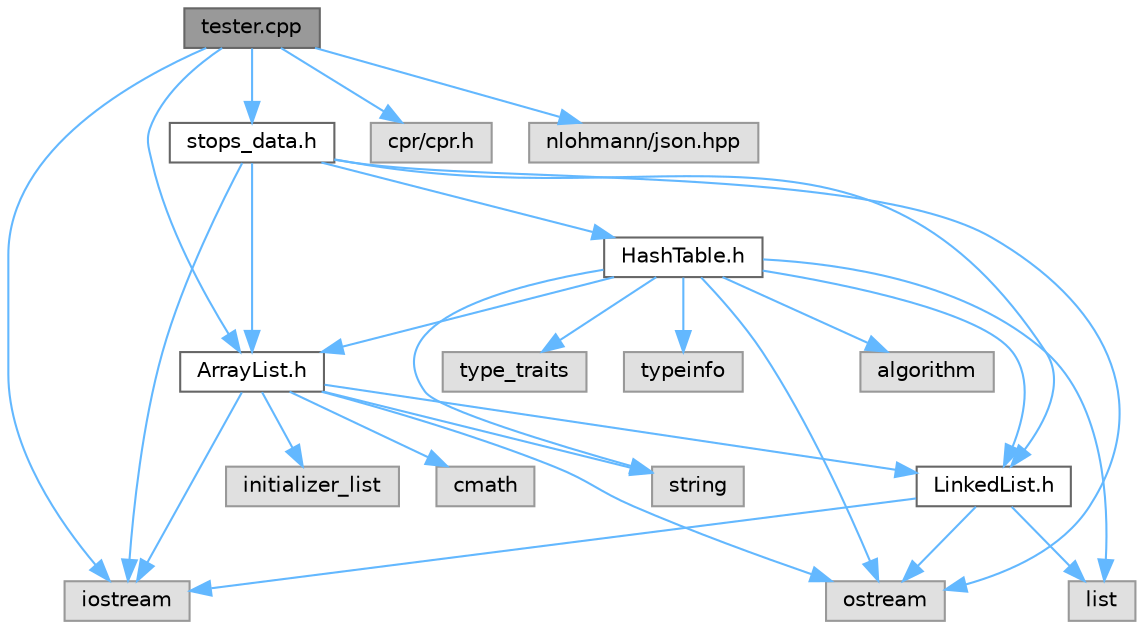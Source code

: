 digraph "tester.cpp"
{
 // LATEX_PDF_SIZE
  bgcolor="transparent";
  edge [fontname=Helvetica,fontsize=10,labelfontname=Helvetica,labelfontsize=10];
  node [fontname=Helvetica,fontsize=10,shape=box,height=0.2,width=0.4];
  Node1 [id="Node000001",label="tester.cpp",height=0.2,width=0.4,color="gray40", fillcolor="grey60", style="filled", fontcolor="black",tooltip=" "];
  Node1 -> Node2 [id="edge55_Node000001_Node000002",color="steelblue1",style="solid",tooltip=" "];
  Node2 [id="Node000002",label="iostream",height=0.2,width=0.4,color="grey60", fillcolor="#E0E0E0", style="filled",tooltip=" "];
  Node1 -> Node3 [id="edge56_Node000001_Node000003",color="steelblue1",style="solid",tooltip=" "];
  Node3 [id="Node000003",label="ArrayList.h",height=0.2,width=0.4,color="grey40", fillcolor="white", style="filled",URL="$_array_list_8h.html",tooltip=" "];
  Node3 -> Node4 [id="edge57_Node000003_Node000004",color="steelblue1",style="solid",tooltip=" "];
  Node4 [id="Node000004",label="initializer_list",height=0.2,width=0.4,color="grey60", fillcolor="#E0E0E0", style="filled",tooltip=" "];
  Node3 -> Node5 [id="edge58_Node000003_Node000005",color="steelblue1",style="solid",tooltip=" "];
  Node5 [id="Node000005",label="LinkedList.h",height=0.2,width=0.4,color="grey40", fillcolor="white", style="filled",URL="$_linked_list_8h.html",tooltip=" "];
  Node5 -> Node6 [id="edge59_Node000005_Node000006",color="steelblue1",style="solid",tooltip=" "];
  Node6 [id="Node000006",label="list",height=0.2,width=0.4,color="grey60", fillcolor="#E0E0E0", style="filled",tooltip=" "];
  Node5 -> Node7 [id="edge60_Node000005_Node000007",color="steelblue1",style="solid",tooltip=" "];
  Node7 [id="Node000007",label="ostream",height=0.2,width=0.4,color="grey60", fillcolor="#E0E0E0", style="filled",tooltip=" "];
  Node5 -> Node2 [id="edge61_Node000005_Node000002",color="steelblue1",style="solid",tooltip=" "];
  Node3 -> Node2 [id="edge62_Node000003_Node000002",color="steelblue1",style="solid",tooltip=" "];
  Node3 -> Node7 [id="edge63_Node000003_Node000007",color="steelblue1",style="solid",tooltip=" "];
  Node3 -> Node8 [id="edge64_Node000003_Node000008",color="steelblue1",style="solid",tooltip=" "];
  Node8 [id="Node000008",label="cmath",height=0.2,width=0.4,color="grey60", fillcolor="#E0E0E0", style="filled",tooltip=" "];
  Node3 -> Node9 [id="edge65_Node000003_Node000009",color="steelblue1",style="solid",tooltip=" "];
  Node9 [id="Node000009",label="string",height=0.2,width=0.4,color="grey60", fillcolor="#E0E0E0", style="filled",tooltip=" "];
  Node1 -> Node10 [id="edge66_Node000001_Node000010",color="steelblue1",style="solid",tooltip=" "];
  Node10 [id="Node000010",label="stops_data.h",height=0.2,width=0.4,color="grey40", fillcolor="white", style="filled",URL="$stops__data_8h.html",tooltip=" "];
  Node10 -> Node2 [id="edge67_Node000010_Node000002",color="steelblue1",style="solid",tooltip=" "];
  Node10 -> Node3 [id="edge68_Node000010_Node000003",color="steelblue1",style="solid",tooltip=" "];
  Node10 -> Node11 [id="edge69_Node000010_Node000011",color="steelblue1",style="solid",tooltip=" "];
  Node11 [id="Node000011",label="HashTable.h",height=0.2,width=0.4,color="grey40", fillcolor="white", style="filled",URL="$_hash_table_8h.html",tooltip=" "];
  Node11 -> Node3 [id="edge70_Node000011_Node000003",color="steelblue1",style="solid",tooltip=" "];
  Node11 -> Node5 [id="edge71_Node000011_Node000005",color="steelblue1",style="solid",tooltip=" "];
  Node11 -> Node9 [id="edge72_Node000011_Node000009",color="steelblue1",style="solid",tooltip=" "];
  Node11 -> Node6 [id="edge73_Node000011_Node000006",color="steelblue1",style="solid",tooltip=" "];
  Node11 -> Node7 [id="edge74_Node000011_Node000007",color="steelblue1",style="solid",tooltip=" "];
  Node11 -> Node12 [id="edge75_Node000011_Node000012",color="steelblue1",style="solid",tooltip=" "];
  Node12 [id="Node000012",label="typeinfo",height=0.2,width=0.4,color="grey60", fillcolor="#E0E0E0", style="filled",tooltip=" "];
  Node11 -> Node13 [id="edge76_Node000011_Node000013",color="steelblue1",style="solid",tooltip=" "];
  Node13 [id="Node000013",label="algorithm",height=0.2,width=0.4,color="grey60", fillcolor="#E0E0E0", style="filled",tooltip=" "];
  Node11 -> Node14 [id="edge77_Node000011_Node000014",color="steelblue1",style="solid",tooltip=" "];
  Node14 [id="Node000014",label="type_traits",height=0.2,width=0.4,color="grey60", fillcolor="#E0E0E0", style="filled",tooltip=" "];
  Node10 -> Node5 [id="edge78_Node000010_Node000005",color="steelblue1",style="solid",tooltip=" "];
  Node10 -> Node7 [id="edge79_Node000010_Node000007",color="steelblue1",style="solid",tooltip=" "];
  Node1 -> Node15 [id="edge80_Node000001_Node000015",color="steelblue1",style="solid",tooltip=" "];
  Node15 [id="Node000015",label="cpr/cpr.h",height=0.2,width=0.4,color="grey60", fillcolor="#E0E0E0", style="filled",tooltip=" "];
  Node1 -> Node16 [id="edge81_Node000001_Node000016",color="steelblue1",style="solid",tooltip=" "];
  Node16 [id="Node000016",label="nlohmann/json.hpp",height=0.2,width=0.4,color="grey60", fillcolor="#E0E0E0", style="filled",tooltip=" "];
}
